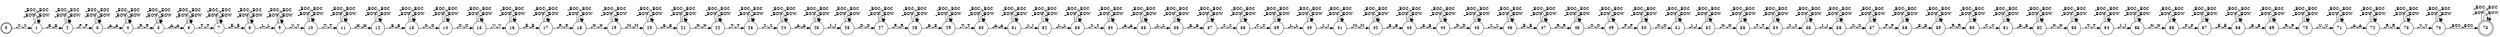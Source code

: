 digraph FST {
rankdir = LR;
size = "22,17";
label = "";
center = 1;
orientation = Portrait;
ranksep = "0.4";
nodesep = "0.25";
0 [label = "0", shape = circle, style = bold, fontsize = 14]
	0 -> 1 [label = "_S:_S", fontsize = 14];
1 [label = "1", shape = circle, style = solid, fontsize = 14]
	1 -> 1 [label = "_EOW:_EOW", fontsize = 14];
	1 -> 1 [label = "_EOC:_EOC", fontsize = 14];
	1 -> 2 [label = "_E:_E", fontsize = 14];
2 [label = "2", shape = circle, style = solid, fontsize = 14]
	2 -> 2 [label = "_EOW:_EOW", fontsize = 14];
	2 -> 2 [label = "_EOC:_EOC", fontsize = 14];
	2 -> 3 [label = "_P:_P", fontsize = 14];
3 [label = "3", shape = circle, style = solid, fontsize = 14]
	3 -> 3 [label = "_EOW:_EOW", fontsize = 14];
	3 -> 3 [label = "_EOC:_EOC", fontsize = 14];
	3 -> 4 [label = "_A:_A", fontsize = 14];
4 [label = "4", shape = circle, style = solid, fontsize = 14]
	4 -> 4 [label = "_EOW:_EOW", fontsize = 14];
	4 -> 4 [label = "_EOC:_EOC", fontsize = 14];
	4 -> 5 [label = "_R:_R", fontsize = 14];
5 [label = "5", shape = circle, style = solid, fontsize = 14]
	5 -> 5 [label = "_EOW:_EOW", fontsize = 14];
	5 -> 5 [label = "_EOC:_EOC", fontsize = 14];
	5 -> 6 [label = "_A:_A", fontsize = 14];
6 [label = "6", shape = circle, style = solid, fontsize = 14]
	6 -> 6 [label = "_EOW:_EOW", fontsize = 14];
	6 -> 6 [label = "_EOC:_EOC", fontsize = 14];
	6 -> 7 [label = "_T:_T", fontsize = 14];
7 [label = "7", shape = circle, style = solid, fontsize = 14]
	7 -> 7 [label = "_EOW:_EOW", fontsize = 14];
	7 -> 7 [label = "_EOC:_EOC", fontsize = 14];
	7 -> 8 [label = "_E:_E", fontsize = 14];
8 [label = "8", shape = circle, style = solid, fontsize = 14]
	8 -> 8 [label = "_EOW:_EOW", fontsize = 14];
	8 -> 8 [label = "_EOC:_EOC", fontsize = 14];
	8 -> 9 [label = "_L:_L", fontsize = 14];
9 [label = "9", shape = circle, style = solid, fontsize = 14]
	9 -> 9 [label = "_EOW:_EOW", fontsize = 14];
	9 -> 9 [label = "_EOC:_EOC", fontsize = 14];
	9 -> 10 [label = "_Y:_Y", fontsize = 14];
10 [label = "10", shape = circle, style = solid, fontsize = 14]
	10 -> 10 [label = "_EOW:_EOW", fontsize = 14];
	10 -> 10 [label = "_EOC:_EOC", fontsize = 14];
	10 -> 11 [label = "_T:_T", fontsize = 14];
11 [label = "11", shape = circle, style = solid, fontsize = 14]
	11 -> 11 [label = "_EOW:_EOW", fontsize = 14];
	11 -> 11 [label = "_EOC:_EOC", fontsize = 14];
	11 -> 12 [label = "_H:_H", fontsize = 14];
12 [label = "12", shape = circle, style = solid, fontsize = 14]
	12 -> 12 [label = "_EOW:_EOW", fontsize = 14];
	12 -> 12 [label = "_EOC:_EOC", fontsize = 14];
	12 -> 13 [label = "_E:_E", fontsize = 14];
13 [label = "13", shape = circle, style = solid, fontsize = 14]
	13 -> 13 [label = "_EOW:_EOW", fontsize = 14];
	13 -> 13 [label = "_EOC:_EOC", fontsize = 14];
	13 -> 14 [label = "_G:_G", fontsize = 14];
14 [label = "14", shape = circle, style = solid, fontsize = 14]
	14 -> 14 [label = "_EOW:_EOW", fontsize = 14];
	14 -> 14 [label = "_EOC:_EOC", fontsize = 14];
	14 -> 15 [label = "_O:_O", fontsize = 14];
15 [label = "15", shape = circle, style = solid, fontsize = 14]
	15 -> 15 [label = "_EOW:_EOW", fontsize = 14];
	15 -> 15 [label = "_EOC:_EOC", fontsize = 14];
	15 -> 16 [label = "_V:_V", fontsize = 14];
16 [label = "16", shape = circle, style = solid, fontsize = 14]
	16 -> 16 [label = "_EOW:_EOW", fontsize = 14];
	16 -> 16 [label = "_EOC:_EOC", fontsize = 14];
	16 -> 17 [label = "_E:_E", fontsize = 14];
17 [label = "17", shape = circle, style = solid, fontsize = 14]
	17 -> 17 [label = "_EOW:_EOW", fontsize = 14];
	17 -> 17 [label = "_EOC:_EOC", fontsize = 14];
	17 -> 18 [label = "_R:_R", fontsize = 14];
18 [label = "18", shape = circle, style = solid, fontsize = 14]
	18 -> 18 [label = "_EOW:_EOW", fontsize = 14];
	18 -> 18 [label = "_EOC:_EOC", fontsize = 14];
	18 -> 19 [label = "_N:_N", fontsize = 14];
19 [label = "19", shape = circle, style = solid, fontsize = 14]
	19 -> 19 [label = "_EOW:_EOW", fontsize = 14];
	19 -> 19 [label = "_EOC:_EOC", fontsize = 14];
	19 -> 20 [label = "_M:_M", fontsize = 14];
20 [label = "20", shape = circle, style = solid, fontsize = 14]
	20 -> 20 [label = "_EOW:_EOW", fontsize = 14];
	20 -> 20 [label = "_EOC:_EOC", fontsize = 14];
	20 -> 21 [label = "_E:_E", fontsize = 14];
21 [label = "21", shape = circle, style = solid, fontsize = 14]
	21 -> 21 [label = "_EOW:_EOW", fontsize = 14];
	21 -> 21 [label = "_EOC:_EOC", fontsize = 14];
	21 -> 22 [label = "_N:_N", fontsize = 14];
22 [label = "22", shape = circle, style = solid, fontsize = 14]
	22 -> 22 [label = "_EOW:_EOW", fontsize = 14];
	22 -> 22 [label = "_EOC:_EOC", fontsize = 14];
	22 -> 23 [label = "_T:_T", fontsize = 14];
23 [label = "23", shape = circle, style = solid, fontsize = 14]
	23 -> 23 [label = "_EOW:_EOW", fontsize = 14];
	23 -> 23 [label = "_EOC:_EOC", fontsize = 14];
	23 -> 24 [label = "_S:_S", fontsize = 14];
24 [label = "24", shape = circle, style = solid, fontsize = 14]
	24 -> 24 [label = "_EOW:_EOW", fontsize = 14];
	24 -> 24 [label = "_EOC:_EOC", fontsize = 14];
	24 -> 25 [label = "_A:_A", fontsize = 14];
25 [label = "25", shape = circle, style = solid, fontsize = 14]
	25 -> 25 [label = "_EOW:_EOW", fontsize = 14];
	25 -> 25 [label = "_EOC:_EOC", fontsize = 14];
	25 -> 26 [label = "_I:_I", fontsize = 14];
26 [label = "26", shape = circle, style = solid, fontsize = 14]
	26 -> 26 [label = "_EOW:_EOW", fontsize = 14];
	26 -> 26 [label = "_EOC:_EOC", fontsize = 14];
	26 -> 27 [label = "_D:_D", fontsize = 14];
27 [label = "27", shape = circle, style = solid, fontsize = 14]
	27 -> 27 [label = "_EOW:_EOW", fontsize = 14];
	27 -> 27 [label = "_EOC:_EOC", fontsize = 14];
	27 -> 28 [label = "_R:_R", fontsize = 14];
28 [label = "28", shape = circle, style = solid, fontsize = 14]
	28 -> 28 [label = "_EOW:_EOW", fontsize = 14];
	28 -> 28 [label = "_EOC:_EOC", fontsize = 14];
	28 -> 29 [label = "_E:_E", fontsize = 14];
29 [label = "29", shape = circle, style = solid, fontsize = 14]
	29 -> 29 [label = "_EOW:_EOW", fontsize = 14];
	29 -> 29 [label = "_EOC:_EOC", fontsize = 14];
	29 -> 30 [label = "_T:_T", fontsize = 14];
30 [label = "30", shape = circle, style = solid, fontsize = 14]
	30 -> 30 [label = "_EOW:_EOW", fontsize = 14];
	30 -> 30 [label = "_EOC:_EOC", fontsize = 14];
	30 -> 31 [label = "_A:_A", fontsize = 14];
31 [label = "31", shape = circle, style = solid, fontsize = 14]
	31 -> 31 [label = "_EOW:_EOW", fontsize = 14];
	31 -> 31 [label = "_EOC:_EOC", fontsize = 14];
	31 -> 32 [label = "_I:_I", fontsize = 14];
32 [label = "32", shape = circle, style = solid, fontsize = 14]
	32 -> 32 [label = "_EOW:_EOW", fontsize = 14];
	32 -> 32 [label = "_EOC:_EOC", fontsize = 14];
	32 -> 33 [label = "_L:_L", fontsize = 14];
33 [label = "33", shape = circle, style = solid, fontsize = 14]
	33 -> 33 [label = "_EOW:_EOW", fontsize = 14];
	33 -> 33 [label = "_EOC:_EOC", fontsize = 14];
	33 -> 34 [label = "_S:_S", fontsize = 14];
34 [label = "34", shape = circle, style = solid, fontsize = 14]
	34 -> 34 [label = "_EOW:_EOW", fontsize = 14];
	34 -> 34 [label = "_EOC:_EOC", fontsize = 14];
	34 -> 35 [label = "_A:_A", fontsize = 14];
35 [label = "35", shape = circle, style = solid, fontsize = 14]
	35 -> 35 [label = "_EOW:_EOW", fontsize = 14];
	35 -> 35 [label = "_EOC:_EOC", fontsize = 14];
	35 -> 36 [label = "_L:_L", fontsize = 14];
36 [label = "36", shape = circle, style = solid, fontsize = 14]
	36 -> 36 [label = "_EOW:_EOW", fontsize = 14];
	36 -> 36 [label = "_EOC:_EOC", fontsize = 14];
	36 -> 37 [label = "_E:_E", fontsize = 14];
37 [label = "37", shape = circle, style = solid, fontsize = 14]
	37 -> 37 [label = "_EOW:_EOW", fontsize = 14];
	37 -> 37 [label = "_EOC:_EOC", fontsize = 14];
	37 -> 38 [label = "_S:_S", fontsize = 14];
38 [label = "38", shape = circle, style = solid, fontsize = 14]
	38 -> 38 [label = "_EOW:_EOW", fontsize = 14];
	38 -> 38 [label = "_EOC:_EOC", fontsize = 14];
	38 -> 39 [label = "_C:_C", fontsize = 14];
39 [label = "39", shape = circle, style = solid, fontsize = 14]
	39 -> 39 [label = "_EOW:_EOW", fontsize = 14];
	39 -> 39 [label = "_EOC:_EOC", fontsize = 14];
	39 -> 40 [label = "_L:_L", fontsize = 14];
40 [label = "40", shape = circle, style = solid, fontsize = 14]
	40 -> 40 [label = "_EOW:_EOW", fontsize = 14];
	40 -> 40 [label = "_EOC:_EOC", fontsize = 14];
	40 -> 41 [label = "_I:_I", fontsize = 14];
41 [label = "41", shape = circle, style = solid, fontsize = 14]
	41 -> 41 [label = "_EOW:_EOW", fontsize = 14];
	41 -> 41 [label = "_EOC:_EOC", fontsize = 14];
	41 -> 42 [label = "_M:_M", fontsize = 14];
42 [label = "42", shape = circle, style = solid, fontsize = 14]
	42 -> 42 [label = "_EOW:_EOW", fontsize = 14];
	42 -> 42 [label = "_EOC:_EOC", fontsize = 14];
	42 -> 43 [label = "_B:_B", fontsize = 14];
43 [label = "43", shape = circle, style = solid, fontsize = 14]
	43 -> 43 [label = "_EOW:_EOW", fontsize = 14];
	43 -> 43 [label = "_EOC:_EOC", fontsize = 14];
	43 -> 44 [label = "_E:_E", fontsize = 14];
44 [label = "44", shape = circle, style = solid, fontsize = 14]
	44 -> 44 [label = "_EOW:_EOW", fontsize = 14];
	44 -> 44 [label = "_EOC:_EOC", fontsize = 14];
	44 -> 45 [label = "_D:_D", fontsize = 14];
45 [label = "45", shape = circle, style = solid, fontsize = 14]
	45 -> 45 [label = "_EOW:_EOW", fontsize = 14];
	45 -> 45 [label = "_EOC:_EOC", fontsize = 14];
	45 -> 46 [label = "_Z:_Z", fontsize = 14];
46 [label = "46", shape = circle, style = solid, fontsize = 14]
	46 -> 46 [label = "_EOW:_EOW", fontsize = 14];
	46 -> 46 [label = "_EOC:_EOC", fontsize = 14];
	46 -> 47 [label = "_E:_E", fontsize = 14];
47 [label = "47", shape = circle, style = solid, fontsize = 14]
	47 -> 47 [label = "_EOW:_EOW", fontsize = 14];
	47 -> 47 [label = "_EOC:_EOC", fontsize = 14];
	47 -> 48 [label = "_R:_R", fontsize = 14];
48 [label = "48", shape = circle, style = solid, fontsize = 14]
	48 -> 48 [label = "_EOW:_EOW", fontsize = 14];
	48 -> 48 [label = "_EOC:_EOC", fontsize = 14];
	48 -> 49 [label = "_O:_O", fontsize = 14];
49 [label = "49", shape = circle, style = solid, fontsize = 14]
	49 -> 49 [label = "_EOW:_EOW", fontsize = 14];
	49 -> 49 [label = "_EOC:_EOC", fontsize = 14];
	49 -> 50 [label = "_P:_P", fontsize = 14];
50 [label = "50", shape = circle, style = solid, fontsize = 14]
	50 -> 50 [label = "_EOW:_EOW", fontsize = 14];
	50 -> 50 [label = "_EOC:_EOC", fontsize = 14];
	50 -> 51 [label = "_O:_O", fontsize = 14];
51 [label = "51", shape = circle, style = solid, fontsize = 14]
	51 -> 51 [label = "_EOW:_EOW", fontsize = 14];
	51 -> 51 [label = "_EOC:_EOC", fontsize = 14];
	51 -> 52 [label = "_I:_I", fontsize = 14];
52 [label = "52", shape = circle, style = solid, fontsize = 14]
	52 -> 52 [label = "_EOW:_EOW", fontsize = 14];
	52 -> 52 [label = "_EOC:_EOC", fontsize = 14];
	52 -> 53 [label = "_N:_N", fontsize = 14];
53 [label = "53", shape = circle, style = solid, fontsize = 14]
	53 -> 53 [label = "_EOW:_EOW", fontsize = 14];
	53 -> 53 [label = "_EOC:_EOC", fontsize = 14];
	53 -> 54 [label = "_T:_T", fontsize = 14];
54 [label = "54", shape = circle, style = solid, fontsize = 14]
	54 -> 54 [label = "_EOW:_EOW", fontsize = 14];
	54 -> 54 [label = "_EOC:_EOC", fontsize = 14];
	54 -> 55 [label = "_S:_S", fontsize = 14];
55 [label = "55", shape = circle, style = solid, fontsize = 14]
	55 -> 55 [label = "_EOW:_EOW", fontsize = 14];
	55 -> 55 [label = "_EOC:_EOC", fontsize = 14];
	55 -> 56 [label = "_I:_I", fontsize = 14];
56 [label = "56", shape = circle, style = solid, fontsize = 14]
	56 -> 56 [label = "_EOW:_EOW", fontsize = 14];
	56 -> 56 [label = "_EOC:_EOC", fontsize = 14];
	56 -> 57 [label = "_X:_X", fontsize = 14];
57 [label = "57", shape = circle, style = solid, fontsize = 14]
	57 -> 57 [label = "_EOW:_EOW", fontsize = 14];
	57 -> 57 [label = "_EOC:_EOC", fontsize = 14];
	57 -> 58 [label = "_P:_P", fontsize = 14];
58 [label = "58", shape = circle, style = solid, fontsize = 14]
	58 -> 58 [label = "_EOW:_EOW", fontsize = 14];
	58 -> 58 [label = "_EOC:_EOC", fontsize = 14];
	58 -> 59 [label = "_E:_E", fontsize = 14];
59 [label = "59", shape = circle, style = solid, fontsize = 14]
	59 -> 59 [label = "_EOW:_EOW", fontsize = 14];
	59 -> 59 [label = "_EOC:_EOC", fontsize = 14];
	59 -> 60 [label = "_R:_R", fontsize = 14];
60 [label = "60", shape = circle, style = solid, fontsize = 14]
	60 -> 60 [label = "_EOW:_EOW", fontsize = 14];
	60 -> 60 [label = "_EOC:_EOC", fontsize = 14];
	60 -> 61 [label = "_C:_C", fontsize = 14];
61 [label = "61", shape = circle, style = solid, fontsize = 14]
	61 -> 61 [label = "_EOW:_EOW", fontsize = 14];
	61 -> 61 [label = "_EOC:_EOC", fontsize = 14];
	61 -> 62 [label = "_E:_E", fontsize = 14];
62 [label = "62", shape = circle, style = solid, fontsize = 14]
	62 -> 62 [label = "_EOW:_EOW", fontsize = 14];
	62 -> 62 [label = "_EOC:_EOC", fontsize = 14];
	62 -> 63 [label = "_N:_N", fontsize = 14];
63 [label = "63", shape = circle, style = solid, fontsize = 14]
	63 -> 63 [label = "_EOW:_EOW", fontsize = 14];
	63 -> 63 [label = "_EOC:_EOC", fontsize = 14];
	63 -> 64 [label = "_T:_T", fontsize = 14];
64 [label = "64", shape = circle, style = solid, fontsize = 14]
	64 -> 64 [label = "_EOW:_EOW", fontsize = 14];
	64 -> 64 [label = "_EOC:_EOC", fontsize = 14];
	64 -> 65 [label = "_I:_I", fontsize = 14];
65 [label = "65", shape = circle, style = solid, fontsize = 14]
	65 -> 65 [label = "_EOW:_EOW", fontsize = 14];
	65 -> 65 [label = "_EOC:_EOC", fontsize = 14];
	65 -> 66 [label = "_N:_N", fontsize = 14];
66 [label = "66", shape = circle, style = solid, fontsize = 14]
	66 -> 66 [label = "_EOW:_EOW", fontsize = 14];
	66 -> 66 [label = "_EOC:_EOC", fontsize = 14];
	66 -> 67 [label = "_F:_F", fontsize = 14];
67 [label = "67", shape = circle, style = solid, fontsize = 14]
	67 -> 67 [label = "_EOW:_EOW", fontsize = 14];
	67 -> 67 [label = "_EOC:_EOC", fontsize = 14];
	67 -> 68 [label = "_E:_E", fontsize = 14];
68 [label = "68", shape = circle, style = solid, fontsize = 14]
	68 -> 68 [label = "_EOW:_EOW", fontsize = 14];
	68 -> 68 [label = "_EOC:_EOC", fontsize = 14];
	68 -> 69 [label = "_B:_B", fontsize = 14];
69 [label = "69", shape = circle, style = solid, fontsize = 14]
	69 -> 69 [label = "_EOW:_EOW", fontsize = 14];
	69 -> 69 [label = "_EOC:_EOC", fontsize = 14];
	69 -> 70 [label = "_R:_R", fontsize = 14];
70 [label = "70", shape = circle, style = solid, fontsize = 14]
	70 -> 70 [label = "_EOW:_EOW", fontsize = 14];
	70 -> 70 [label = "_EOC:_EOC", fontsize = 14];
	70 -> 71 [label = "_U:_U", fontsize = 14];
71 [label = "71", shape = circle, style = solid, fontsize = 14]
	71 -> 71 [label = "_EOW:_EOW", fontsize = 14];
	71 -> 71 [label = "_EOC:_EOC", fontsize = 14];
	71 -> 72 [label = "_A:_A", fontsize = 14];
72 [label = "72", shape = circle, style = solid, fontsize = 14]
	72 -> 72 [label = "_EOW:_EOW", fontsize = 14];
	72 -> 72 [label = "_EOC:_EOC", fontsize = 14];
	72 -> 73 [label = "_R:_R", fontsize = 14];
73 [label = "73", shape = circle, style = solid, fontsize = 14]
	73 -> 73 [label = "_EOW:_EOW", fontsize = 14];
	73 -> 73 [label = "_EOC:_EOC", fontsize = 14];
	73 -> 74 [label = "_Y:_Y", fontsize = 14];
74 [label = "74", shape = circle, style = solid, fontsize = 14]
	74 -> 74 [label = "_EOW:_EOW", fontsize = 14];
	74 -> 75 [label = "_EOS:_EOS", fontsize = 14];
	74 -> 74 [label = "_EOC:_EOC", fontsize = 14];
75 [label = "75", shape = doublecircle, style = solid, fontsize = 14]
	75 -> 75 [label = "_EOW:_EOW", fontsize = 14];
	75 -> 75 [label = "_EOC:_EOC", fontsize = 14];
}
